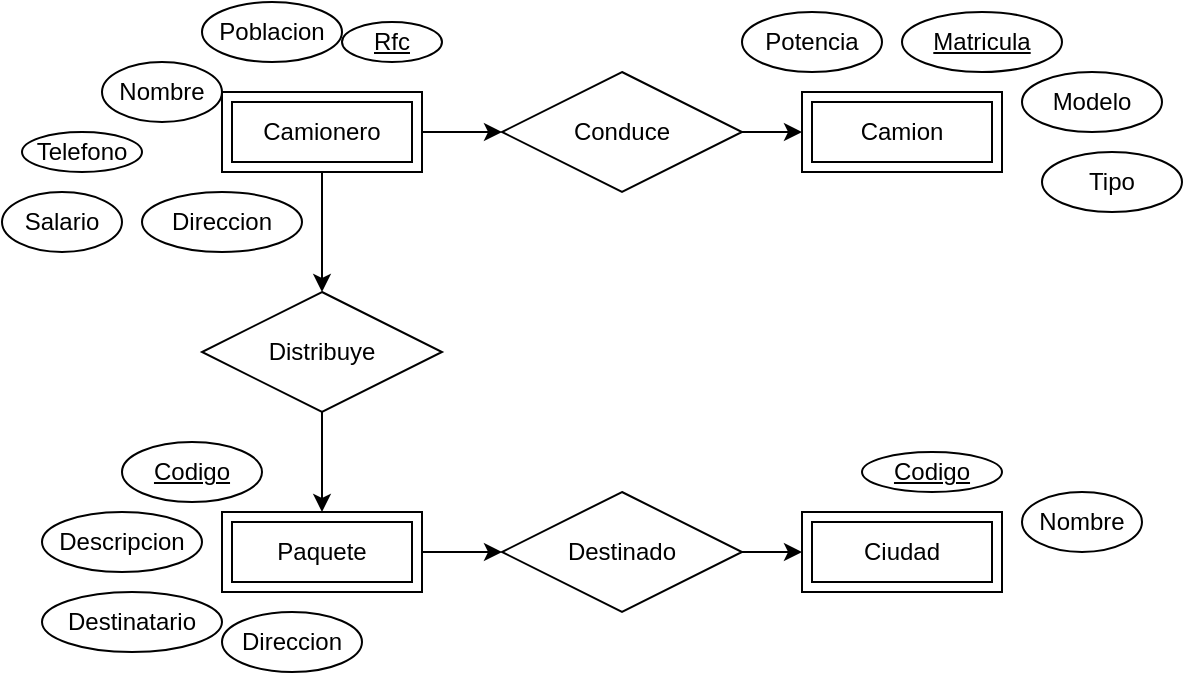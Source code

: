 <mxfile version="22.1.4" type="github">
  <diagram name="Página-1" id="xrfRB2OWBIHfdmjfUKbr">
    <mxGraphModel dx="1032" dy="596" grid="1" gridSize="10" guides="1" tooltips="1" connect="1" arrows="1" fold="1" page="1" pageScale="1" pageWidth="827" pageHeight="1169" math="0" shadow="0">
      <root>
        <mxCell id="0" />
        <mxCell id="1" parent="0" />
        <mxCell id="TLxMO9Jg9sdpZKmf4QW4-1" value="Ciudad" style="shape=ext;margin=3;double=1;whiteSpace=wrap;html=1;align=center;" vertex="1" parent="1">
          <mxGeometry x="440" y="390" width="100" height="40" as="geometry" />
        </mxCell>
        <mxCell id="TLxMO9Jg9sdpZKmf4QW4-15" style="edgeStyle=orthogonalEdgeStyle;rounded=0;orthogonalLoop=1;jettySize=auto;html=1;exitX=1;exitY=0.5;exitDx=0;exitDy=0;entryX=0;entryY=0.5;entryDx=0;entryDy=0;" edge="1" parent="1" source="TLxMO9Jg9sdpZKmf4QW4-2" target="TLxMO9Jg9sdpZKmf4QW4-5">
          <mxGeometry relative="1" as="geometry" />
        </mxCell>
        <mxCell id="TLxMO9Jg9sdpZKmf4QW4-2" value="Paquete" style="shape=ext;margin=3;double=1;whiteSpace=wrap;html=1;align=center;" vertex="1" parent="1">
          <mxGeometry x="150" y="390" width="100" height="40" as="geometry" />
        </mxCell>
        <mxCell id="TLxMO9Jg9sdpZKmf4QW4-3" value="Camion" style="shape=ext;margin=3;double=1;whiteSpace=wrap;html=1;align=center;" vertex="1" parent="1">
          <mxGeometry x="440" y="180" width="100" height="40" as="geometry" />
        </mxCell>
        <mxCell id="TLxMO9Jg9sdpZKmf4QW4-16" style="edgeStyle=orthogonalEdgeStyle;rounded=0;orthogonalLoop=1;jettySize=auto;html=1;exitX=0.5;exitY=1;exitDx=0;exitDy=0;entryX=0.5;entryY=0;entryDx=0;entryDy=0;" edge="1" parent="1" source="TLxMO9Jg9sdpZKmf4QW4-4" target="TLxMO9Jg9sdpZKmf4QW4-7">
          <mxGeometry relative="1" as="geometry" />
        </mxCell>
        <mxCell id="TLxMO9Jg9sdpZKmf4QW4-18" style="edgeStyle=orthogonalEdgeStyle;rounded=0;orthogonalLoop=1;jettySize=auto;html=1;exitX=1;exitY=0.5;exitDx=0;exitDy=0;entryX=0;entryY=0.5;entryDx=0;entryDy=0;" edge="1" parent="1" source="TLxMO9Jg9sdpZKmf4QW4-4" target="TLxMO9Jg9sdpZKmf4QW4-6">
          <mxGeometry relative="1" as="geometry" />
        </mxCell>
        <mxCell id="TLxMO9Jg9sdpZKmf4QW4-4" value="Camionero" style="shape=ext;margin=3;double=1;whiteSpace=wrap;html=1;align=center;" vertex="1" parent="1">
          <mxGeometry x="150" y="180" width="100" height="40" as="geometry" />
        </mxCell>
        <mxCell id="TLxMO9Jg9sdpZKmf4QW4-14" style="edgeStyle=orthogonalEdgeStyle;rounded=0;orthogonalLoop=1;jettySize=auto;html=1;exitX=1;exitY=0.5;exitDx=0;exitDy=0;entryX=0;entryY=0.5;entryDx=0;entryDy=0;" edge="1" parent="1" source="TLxMO9Jg9sdpZKmf4QW4-5" target="TLxMO9Jg9sdpZKmf4QW4-1">
          <mxGeometry relative="1" as="geometry" />
        </mxCell>
        <mxCell id="TLxMO9Jg9sdpZKmf4QW4-5" value="Destinado" style="shape=rhombus;perimeter=rhombusPerimeter;whiteSpace=wrap;html=1;align=center;" vertex="1" parent="1">
          <mxGeometry x="290" y="380" width="120" height="60" as="geometry" />
        </mxCell>
        <mxCell id="TLxMO9Jg9sdpZKmf4QW4-19" style="edgeStyle=orthogonalEdgeStyle;rounded=0;orthogonalLoop=1;jettySize=auto;html=1;exitX=1;exitY=0.5;exitDx=0;exitDy=0;entryX=0;entryY=0.5;entryDx=0;entryDy=0;" edge="1" parent="1" source="TLxMO9Jg9sdpZKmf4QW4-6" target="TLxMO9Jg9sdpZKmf4QW4-3">
          <mxGeometry relative="1" as="geometry" />
        </mxCell>
        <mxCell id="TLxMO9Jg9sdpZKmf4QW4-6" value="Conduce" style="shape=rhombus;perimeter=rhombusPerimeter;whiteSpace=wrap;html=1;align=center;" vertex="1" parent="1">
          <mxGeometry x="290" y="170" width="120" height="60" as="geometry" />
        </mxCell>
        <mxCell id="TLxMO9Jg9sdpZKmf4QW4-17" style="edgeStyle=orthogonalEdgeStyle;rounded=0;orthogonalLoop=1;jettySize=auto;html=1;exitX=0.5;exitY=1;exitDx=0;exitDy=0;" edge="1" parent="1" source="TLxMO9Jg9sdpZKmf4QW4-7" target="TLxMO9Jg9sdpZKmf4QW4-2">
          <mxGeometry relative="1" as="geometry" />
        </mxCell>
        <mxCell id="TLxMO9Jg9sdpZKmf4QW4-7" value="Distribuye" style="shape=rhombus;perimeter=rhombusPerimeter;whiteSpace=wrap;html=1;align=center;" vertex="1" parent="1">
          <mxGeometry x="140" y="280" width="120" height="60" as="geometry" />
        </mxCell>
        <mxCell id="TLxMO9Jg9sdpZKmf4QW4-8" value="Nombre" style="ellipse;whiteSpace=wrap;html=1;align=center;" vertex="1" parent="1">
          <mxGeometry x="550" y="380" width="60" height="30" as="geometry" />
        </mxCell>
        <mxCell id="TLxMO9Jg9sdpZKmf4QW4-10" value="Codigo" style="ellipse;whiteSpace=wrap;html=1;align=center;fontStyle=4;" vertex="1" parent="1">
          <mxGeometry x="470" y="360" width="70" height="20" as="geometry" />
        </mxCell>
        <mxCell id="TLxMO9Jg9sdpZKmf4QW4-20" value="Matricula" style="ellipse;whiteSpace=wrap;html=1;align=center;fontStyle=4;" vertex="1" parent="1">
          <mxGeometry x="490" y="140" width="80" height="30" as="geometry" />
        </mxCell>
        <mxCell id="TLxMO9Jg9sdpZKmf4QW4-21" value="Modelo" style="ellipse;whiteSpace=wrap;html=1;align=center;" vertex="1" parent="1">
          <mxGeometry x="550" y="170" width="70" height="30" as="geometry" />
        </mxCell>
        <mxCell id="TLxMO9Jg9sdpZKmf4QW4-22" value="Tipo" style="ellipse;whiteSpace=wrap;html=1;align=center;" vertex="1" parent="1">
          <mxGeometry x="560" y="210" width="70" height="30" as="geometry" />
        </mxCell>
        <mxCell id="TLxMO9Jg9sdpZKmf4QW4-23" value="Potencia" style="ellipse;whiteSpace=wrap;html=1;align=center;" vertex="1" parent="1">
          <mxGeometry x="410" y="140" width="70" height="30" as="geometry" />
        </mxCell>
        <mxCell id="TLxMO9Jg9sdpZKmf4QW4-24" value="Rfc" style="ellipse;whiteSpace=wrap;html=1;align=center;fontStyle=4;" vertex="1" parent="1">
          <mxGeometry x="210" y="145" width="50" height="20" as="geometry" />
        </mxCell>
        <mxCell id="TLxMO9Jg9sdpZKmf4QW4-25" value="Poblacion" style="ellipse;whiteSpace=wrap;html=1;align=center;" vertex="1" parent="1">
          <mxGeometry x="140" y="135" width="70" height="30" as="geometry" />
        </mxCell>
        <mxCell id="TLxMO9Jg9sdpZKmf4QW4-26" value="Nombre" style="ellipse;whiteSpace=wrap;html=1;align=center;" vertex="1" parent="1">
          <mxGeometry x="90" y="165" width="60" height="30" as="geometry" />
        </mxCell>
        <mxCell id="TLxMO9Jg9sdpZKmf4QW4-27" value="Salario" style="ellipse;whiteSpace=wrap;html=1;align=center;" vertex="1" parent="1">
          <mxGeometry x="40" y="230" width="60" height="30" as="geometry" />
        </mxCell>
        <mxCell id="TLxMO9Jg9sdpZKmf4QW4-28" value="Direccion" style="ellipse;whiteSpace=wrap;html=1;align=center;" vertex="1" parent="1">
          <mxGeometry x="110" y="230" width="80" height="30" as="geometry" />
        </mxCell>
        <mxCell id="TLxMO9Jg9sdpZKmf4QW4-29" value="Telefono" style="ellipse;whiteSpace=wrap;html=1;align=center;" vertex="1" parent="1">
          <mxGeometry x="50" y="200" width="60" height="20" as="geometry" />
        </mxCell>
        <mxCell id="TLxMO9Jg9sdpZKmf4QW4-30" value="Codigo" style="ellipse;whiteSpace=wrap;html=1;align=center;fontStyle=4;" vertex="1" parent="1">
          <mxGeometry x="100" y="355" width="70" height="30" as="geometry" />
        </mxCell>
        <mxCell id="TLxMO9Jg9sdpZKmf4QW4-31" value="Descripcion" style="ellipse;whiteSpace=wrap;html=1;align=center;" vertex="1" parent="1">
          <mxGeometry x="60" y="390" width="80" height="30" as="geometry" />
        </mxCell>
        <mxCell id="TLxMO9Jg9sdpZKmf4QW4-32" value="Direccion" style="ellipse;whiteSpace=wrap;html=1;align=center;" vertex="1" parent="1">
          <mxGeometry x="150" y="440" width="70" height="30" as="geometry" />
        </mxCell>
        <mxCell id="TLxMO9Jg9sdpZKmf4QW4-33" value="Destinatario" style="ellipse;whiteSpace=wrap;html=1;align=center;" vertex="1" parent="1">
          <mxGeometry x="60" y="430" width="90" height="30" as="geometry" />
        </mxCell>
      </root>
    </mxGraphModel>
  </diagram>
</mxfile>
